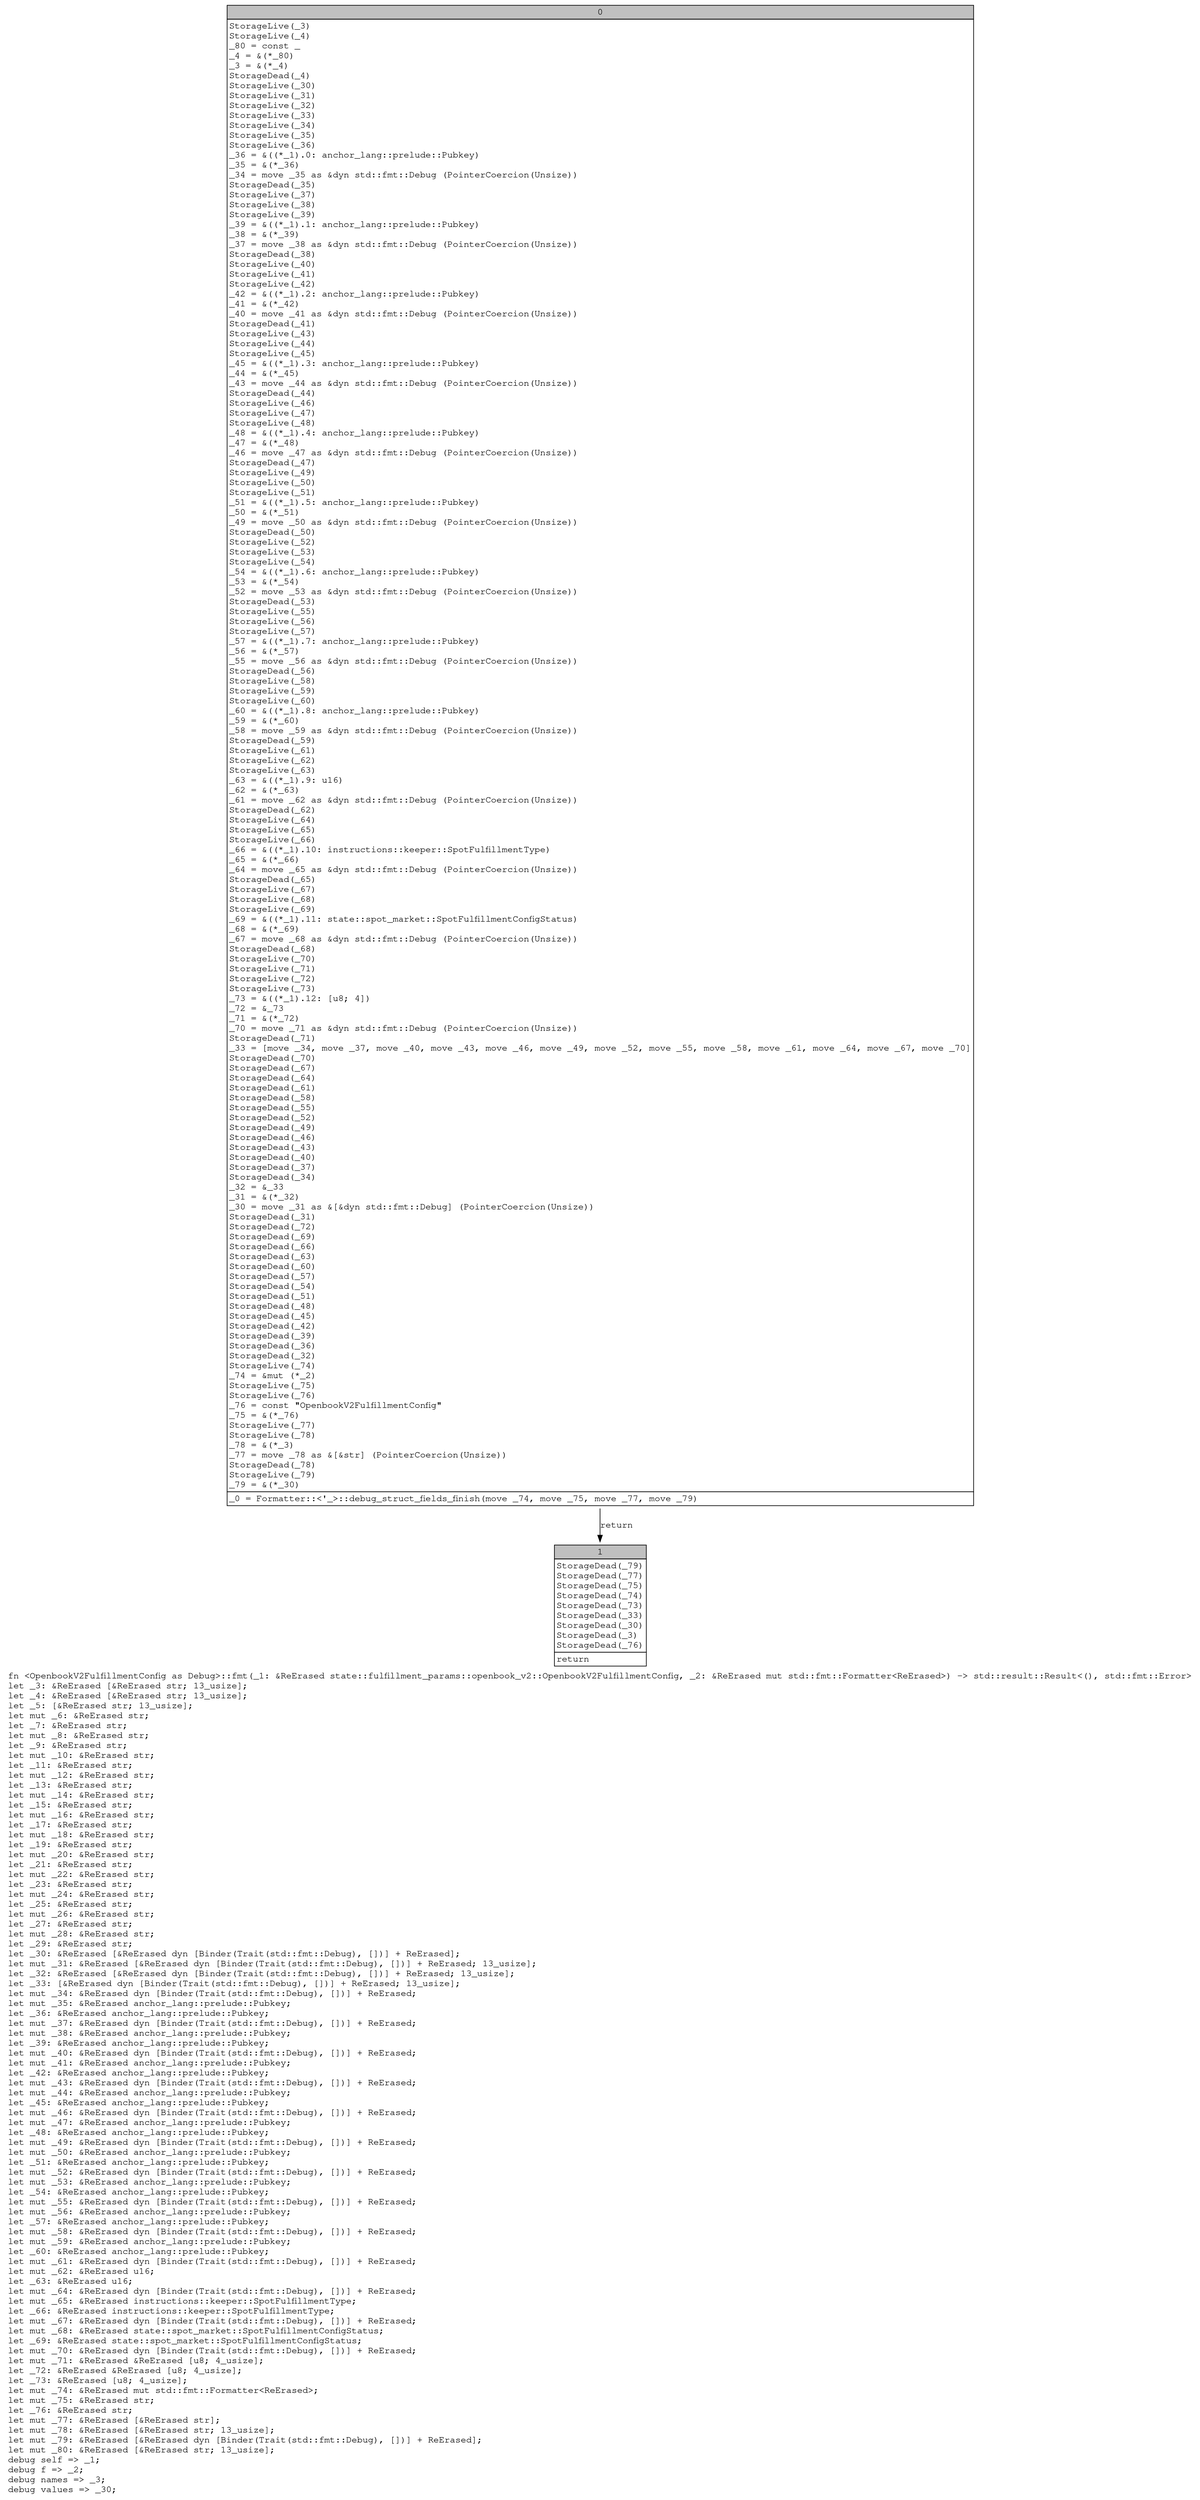 digraph Mir_0_16239 {
    graph [fontname="Courier, monospace"];
    node [fontname="Courier, monospace"];
    edge [fontname="Courier, monospace"];
    label=<fn &lt;OpenbookV2FulfillmentConfig as Debug&gt;::fmt(_1: &amp;ReErased state::fulfillment_params::openbook_v2::OpenbookV2FulfillmentConfig, _2: &amp;ReErased mut std::fmt::Formatter&lt;ReErased&gt;) -&gt; std::result::Result&lt;(), std::fmt::Error&gt;<br align="left"/>let _3: &amp;ReErased [&amp;ReErased str; 13_usize];<br align="left"/>let _4: &amp;ReErased [&amp;ReErased str; 13_usize];<br align="left"/>let _5: [&amp;ReErased str; 13_usize];<br align="left"/>let mut _6: &amp;ReErased str;<br align="left"/>let _7: &amp;ReErased str;<br align="left"/>let mut _8: &amp;ReErased str;<br align="left"/>let _9: &amp;ReErased str;<br align="left"/>let mut _10: &amp;ReErased str;<br align="left"/>let _11: &amp;ReErased str;<br align="left"/>let mut _12: &amp;ReErased str;<br align="left"/>let _13: &amp;ReErased str;<br align="left"/>let mut _14: &amp;ReErased str;<br align="left"/>let _15: &amp;ReErased str;<br align="left"/>let mut _16: &amp;ReErased str;<br align="left"/>let _17: &amp;ReErased str;<br align="left"/>let mut _18: &amp;ReErased str;<br align="left"/>let _19: &amp;ReErased str;<br align="left"/>let mut _20: &amp;ReErased str;<br align="left"/>let _21: &amp;ReErased str;<br align="left"/>let mut _22: &amp;ReErased str;<br align="left"/>let _23: &amp;ReErased str;<br align="left"/>let mut _24: &amp;ReErased str;<br align="left"/>let _25: &amp;ReErased str;<br align="left"/>let mut _26: &amp;ReErased str;<br align="left"/>let _27: &amp;ReErased str;<br align="left"/>let mut _28: &amp;ReErased str;<br align="left"/>let _29: &amp;ReErased str;<br align="left"/>let _30: &amp;ReErased [&amp;ReErased dyn [Binder(Trait(std::fmt::Debug), [])] + ReErased];<br align="left"/>let mut _31: &amp;ReErased [&amp;ReErased dyn [Binder(Trait(std::fmt::Debug), [])] + ReErased; 13_usize];<br align="left"/>let _32: &amp;ReErased [&amp;ReErased dyn [Binder(Trait(std::fmt::Debug), [])] + ReErased; 13_usize];<br align="left"/>let _33: [&amp;ReErased dyn [Binder(Trait(std::fmt::Debug), [])] + ReErased; 13_usize];<br align="left"/>let mut _34: &amp;ReErased dyn [Binder(Trait(std::fmt::Debug), [])] + ReErased;<br align="left"/>let mut _35: &amp;ReErased anchor_lang::prelude::Pubkey;<br align="left"/>let _36: &amp;ReErased anchor_lang::prelude::Pubkey;<br align="left"/>let mut _37: &amp;ReErased dyn [Binder(Trait(std::fmt::Debug), [])] + ReErased;<br align="left"/>let mut _38: &amp;ReErased anchor_lang::prelude::Pubkey;<br align="left"/>let _39: &amp;ReErased anchor_lang::prelude::Pubkey;<br align="left"/>let mut _40: &amp;ReErased dyn [Binder(Trait(std::fmt::Debug), [])] + ReErased;<br align="left"/>let mut _41: &amp;ReErased anchor_lang::prelude::Pubkey;<br align="left"/>let _42: &amp;ReErased anchor_lang::prelude::Pubkey;<br align="left"/>let mut _43: &amp;ReErased dyn [Binder(Trait(std::fmt::Debug), [])] + ReErased;<br align="left"/>let mut _44: &amp;ReErased anchor_lang::prelude::Pubkey;<br align="left"/>let _45: &amp;ReErased anchor_lang::prelude::Pubkey;<br align="left"/>let mut _46: &amp;ReErased dyn [Binder(Trait(std::fmt::Debug), [])] + ReErased;<br align="left"/>let mut _47: &amp;ReErased anchor_lang::prelude::Pubkey;<br align="left"/>let _48: &amp;ReErased anchor_lang::prelude::Pubkey;<br align="left"/>let mut _49: &amp;ReErased dyn [Binder(Trait(std::fmt::Debug), [])] + ReErased;<br align="left"/>let mut _50: &amp;ReErased anchor_lang::prelude::Pubkey;<br align="left"/>let _51: &amp;ReErased anchor_lang::prelude::Pubkey;<br align="left"/>let mut _52: &amp;ReErased dyn [Binder(Trait(std::fmt::Debug), [])] + ReErased;<br align="left"/>let mut _53: &amp;ReErased anchor_lang::prelude::Pubkey;<br align="left"/>let _54: &amp;ReErased anchor_lang::prelude::Pubkey;<br align="left"/>let mut _55: &amp;ReErased dyn [Binder(Trait(std::fmt::Debug), [])] + ReErased;<br align="left"/>let mut _56: &amp;ReErased anchor_lang::prelude::Pubkey;<br align="left"/>let _57: &amp;ReErased anchor_lang::prelude::Pubkey;<br align="left"/>let mut _58: &amp;ReErased dyn [Binder(Trait(std::fmt::Debug), [])] + ReErased;<br align="left"/>let mut _59: &amp;ReErased anchor_lang::prelude::Pubkey;<br align="left"/>let _60: &amp;ReErased anchor_lang::prelude::Pubkey;<br align="left"/>let mut _61: &amp;ReErased dyn [Binder(Trait(std::fmt::Debug), [])] + ReErased;<br align="left"/>let mut _62: &amp;ReErased u16;<br align="left"/>let _63: &amp;ReErased u16;<br align="left"/>let mut _64: &amp;ReErased dyn [Binder(Trait(std::fmt::Debug), [])] + ReErased;<br align="left"/>let mut _65: &amp;ReErased instructions::keeper::SpotFulfillmentType;<br align="left"/>let _66: &amp;ReErased instructions::keeper::SpotFulfillmentType;<br align="left"/>let mut _67: &amp;ReErased dyn [Binder(Trait(std::fmt::Debug), [])] + ReErased;<br align="left"/>let mut _68: &amp;ReErased state::spot_market::SpotFulfillmentConfigStatus;<br align="left"/>let _69: &amp;ReErased state::spot_market::SpotFulfillmentConfigStatus;<br align="left"/>let mut _70: &amp;ReErased dyn [Binder(Trait(std::fmt::Debug), [])] + ReErased;<br align="left"/>let mut _71: &amp;ReErased &amp;ReErased [u8; 4_usize];<br align="left"/>let _72: &amp;ReErased &amp;ReErased [u8; 4_usize];<br align="left"/>let _73: &amp;ReErased [u8; 4_usize];<br align="left"/>let mut _74: &amp;ReErased mut std::fmt::Formatter&lt;ReErased&gt;;<br align="left"/>let mut _75: &amp;ReErased str;<br align="left"/>let _76: &amp;ReErased str;<br align="left"/>let mut _77: &amp;ReErased [&amp;ReErased str];<br align="left"/>let mut _78: &amp;ReErased [&amp;ReErased str; 13_usize];<br align="left"/>let mut _79: &amp;ReErased [&amp;ReErased dyn [Binder(Trait(std::fmt::Debug), [])] + ReErased];<br align="left"/>let mut _80: &amp;ReErased [&amp;ReErased str; 13_usize];<br align="left"/>debug self =&gt; _1;<br align="left"/>debug f =&gt; _2;<br align="left"/>debug names =&gt; _3;<br align="left"/>debug values =&gt; _30;<br align="left"/>>;
    bb0__0_16239 [shape="none", label=<<table border="0" cellborder="1" cellspacing="0"><tr><td bgcolor="gray" align="center" colspan="1">0</td></tr><tr><td align="left" balign="left">StorageLive(_3)<br/>StorageLive(_4)<br/>_80 = const _<br/>_4 = &amp;(*_80)<br/>_3 = &amp;(*_4)<br/>StorageDead(_4)<br/>StorageLive(_30)<br/>StorageLive(_31)<br/>StorageLive(_32)<br/>StorageLive(_33)<br/>StorageLive(_34)<br/>StorageLive(_35)<br/>StorageLive(_36)<br/>_36 = &amp;((*_1).0: anchor_lang::prelude::Pubkey)<br/>_35 = &amp;(*_36)<br/>_34 = move _35 as &amp;dyn std::fmt::Debug (PointerCoercion(Unsize))<br/>StorageDead(_35)<br/>StorageLive(_37)<br/>StorageLive(_38)<br/>StorageLive(_39)<br/>_39 = &amp;((*_1).1: anchor_lang::prelude::Pubkey)<br/>_38 = &amp;(*_39)<br/>_37 = move _38 as &amp;dyn std::fmt::Debug (PointerCoercion(Unsize))<br/>StorageDead(_38)<br/>StorageLive(_40)<br/>StorageLive(_41)<br/>StorageLive(_42)<br/>_42 = &amp;((*_1).2: anchor_lang::prelude::Pubkey)<br/>_41 = &amp;(*_42)<br/>_40 = move _41 as &amp;dyn std::fmt::Debug (PointerCoercion(Unsize))<br/>StorageDead(_41)<br/>StorageLive(_43)<br/>StorageLive(_44)<br/>StorageLive(_45)<br/>_45 = &amp;((*_1).3: anchor_lang::prelude::Pubkey)<br/>_44 = &amp;(*_45)<br/>_43 = move _44 as &amp;dyn std::fmt::Debug (PointerCoercion(Unsize))<br/>StorageDead(_44)<br/>StorageLive(_46)<br/>StorageLive(_47)<br/>StorageLive(_48)<br/>_48 = &amp;((*_1).4: anchor_lang::prelude::Pubkey)<br/>_47 = &amp;(*_48)<br/>_46 = move _47 as &amp;dyn std::fmt::Debug (PointerCoercion(Unsize))<br/>StorageDead(_47)<br/>StorageLive(_49)<br/>StorageLive(_50)<br/>StorageLive(_51)<br/>_51 = &amp;((*_1).5: anchor_lang::prelude::Pubkey)<br/>_50 = &amp;(*_51)<br/>_49 = move _50 as &amp;dyn std::fmt::Debug (PointerCoercion(Unsize))<br/>StorageDead(_50)<br/>StorageLive(_52)<br/>StorageLive(_53)<br/>StorageLive(_54)<br/>_54 = &amp;((*_1).6: anchor_lang::prelude::Pubkey)<br/>_53 = &amp;(*_54)<br/>_52 = move _53 as &amp;dyn std::fmt::Debug (PointerCoercion(Unsize))<br/>StorageDead(_53)<br/>StorageLive(_55)<br/>StorageLive(_56)<br/>StorageLive(_57)<br/>_57 = &amp;((*_1).7: anchor_lang::prelude::Pubkey)<br/>_56 = &amp;(*_57)<br/>_55 = move _56 as &amp;dyn std::fmt::Debug (PointerCoercion(Unsize))<br/>StorageDead(_56)<br/>StorageLive(_58)<br/>StorageLive(_59)<br/>StorageLive(_60)<br/>_60 = &amp;((*_1).8: anchor_lang::prelude::Pubkey)<br/>_59 = &amp;(*_60)<br/>_58 = move _59 as &amp;dyn std::fmt::Debug (PointerCoercion(Unsize))<br/>StorageDead(_59)<br/>StorageLive(_61)<br/>StorageLive(_62)<br/>StorageLive(_63)<br/>_63 = &amp;((*_1).9: u16)<br/>_62 = &amp;(*_63)<br/>_61 = move _62 as &amp;dyn std::fmt::Debug (PointerCoercion(Unsize))<br/>StorageDead(_62)<br/>StorageLive(_64)<br/>StorageLive(_65)<br/>StorageLive(_66)<br/>_66 = &amp;((*_1).10: instructions::keeper::SpotFulfillmentType)<br/>_65 = &amp;(*_66)<br/>_64 = move _65 as &amp;dyn std::fmt::Debug (PointerCoercion(Unsize))<br/>StorageDead(_65)<br/>StorageLive(_67)<br/>StorageLive(_68)<br/>StorageLive(_69)<br/>_69 = &amp;((*_1).11: state::spot_market::SpotFulfillmentConfigStatus)<br/>_68 = &amp;(*_69)<br/>_67 = move _68 as &amp;dyn std::fmt::Debug (PointerCoercion(Unsize))<br/>StorageDead(_68)<br/>StorageLive(_70)<br/>StorageLive(_71)<br/>StorageLive(_72)<br/>StorageLive(_73)<br/>_73 = &amp;((*_1).12: [u8; 4])<br/>_72 = &amp;_73<br/>_71 = &amp;(*_72)<br/>_70 = move _71 as &amp;dyn std::fmt::Debug (PointerCoercion(Unsize))<br/>StorageDead(_71)<br/>_33 = [move _34, move _37, move _40, move _43, move _46, move _49, move _52, move _55, move _58, move _61, move _64, move _67, move _70]<br/>StorageDead(_70)<br/>StorageDead(_67)<br/>StorageDead(_64)<br/>StorageDead(_61)<br/>StorageDead(_58)<br/>StorageDead(_55)<br/>StorageDead(_52)<br/>StorageDead(_49)<br/>StorageDead(_46)<br/>StorageDead(_43)<br/>StorageDead(_40)<br/>StorageDead(_37)<br/>StorageDead(_34)<br/>_32 = &amp;_33<br/>_31 = &amp;(*_32)<br/>_30 = move _31 as &amp;[&amp;dyn std::fmt::Debug] (PointerCoercion(Unsize))<br/>StorageDead(_31)<br/>StorageDead(_72)<br/>StorageDead(_69)<br/>StorageDead(_66)<br/>StorageDead(_63)<br/>StorageDead(_60)<br/>StorageDead(_57)<br/>StorageDead(_54)<br/>StorageDead(_51)<br/>StorageDead(_48)<br/>StorageDead(_45)<br/>StorageDead(_42)<br/>StorageDead(_39)<br/>StorageDead(_36)<br/>StorageDead(_32)<br/>StorageLive(_74)<br/>_74 = &amp;mut (*_2)<br/>StorageLive(_75)<br/>StorageLive(_76)<br/>_76 = const &quot;OpenbookV2FulfillmentConfig&quot;<br/>_75 = &amp;(*_76)<br/>StorageLive(_77)<br/>StorageLive(_78)<br/>_78 = &amp;(*_3)<br/>_77 = move _78 as &amp;[&amp;str] (PointerCoercion(Unsize))<br/>StorageDead(_78)<br/>StorageLive(_79)<br/>_79 = &amp;(*_30)<br/></td></tr><tr><td align="left">_0 = Formatter::&lt;'_&gt;::debug_struct_fields_finish(move _74, move _75, move _77, move _79)</td></tr></table>>];
    bb1__0_16239 [shape="none", label=<<table border="0" cellborder="1" cellspacing="0"><tr><td bgcolor="gray" align="center" colspan="1">1</td></tr><tr><td align="left" balign="left">StorageDead(_79)<br/>StorageDead(_77)<br/>StorageDead(_75)<br/>StorageDead(_74)<br/>StorageDead(_73)<br/>StorageDead(_33)<br/>StorageDead(_30)<br/>StorageDead(_3)<br/>StorageDead(_76)<br/></td></tr><tr><td align="left">return</td></tr></table>>];
    bb0__0_16239 -> bb1__0_16239 [label="return"];
}

